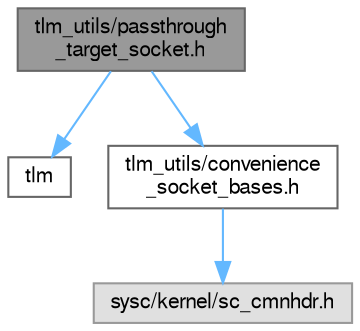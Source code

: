 digraph "tlm_utils/passthrough_target_socket.h"
{
 // LATEX_PDF_SIZE
  bgcolor="transparent";
  edge [fontname=FreeSans,fontsize=10,labelfontname=FreeSans,labelfontsize=10];
  node [fontname=FreeSans,fontsize=10,shape=box,height=0.2,width=0.4];
  Node1 [id="Node000001",label="tlm_utils/passthrough\l_target_socket.h",height=0.2,width=0.4,color="gray40", fillcolor="grey60", style="filled", fontcolor="black",tooltip=" "];
  Node1 -> Node2 [id="edge1_Node000001_Node000002",color="steelblue1",style="solid",tooltip=" "];
  Node2 [id="Node000002",label="tlm",height=0.2,width=0.4,color="grey40", fillcolor="white", style="filled",URL="$a00002.html",tooltip=" "];
  Node1 -> Node3 [id="edge2_Node000001_Node000003",color="steelblue1",style="solid",tooltip=" "];
  Node3 [id="Node000003",label="tlm_utils/convenience\l_socket_bases.h",height=0.2,width=0.4,color="grey40", fillcolor="white", style="filled",URL="$a00140.html",tooltip=" "];
  Node3 -> Node4 [id="edge3_Node000003_Node000004",color="steelblue1",style="solid",tooltip=" "];
  Node4 [id="Node000004",label="sysc/kernel/sc_cmnhdr.h",height=0.2,width=0.4,color="grey60", fillcolor="#E0E0E0", style="filled",tooltip=" "];
}
